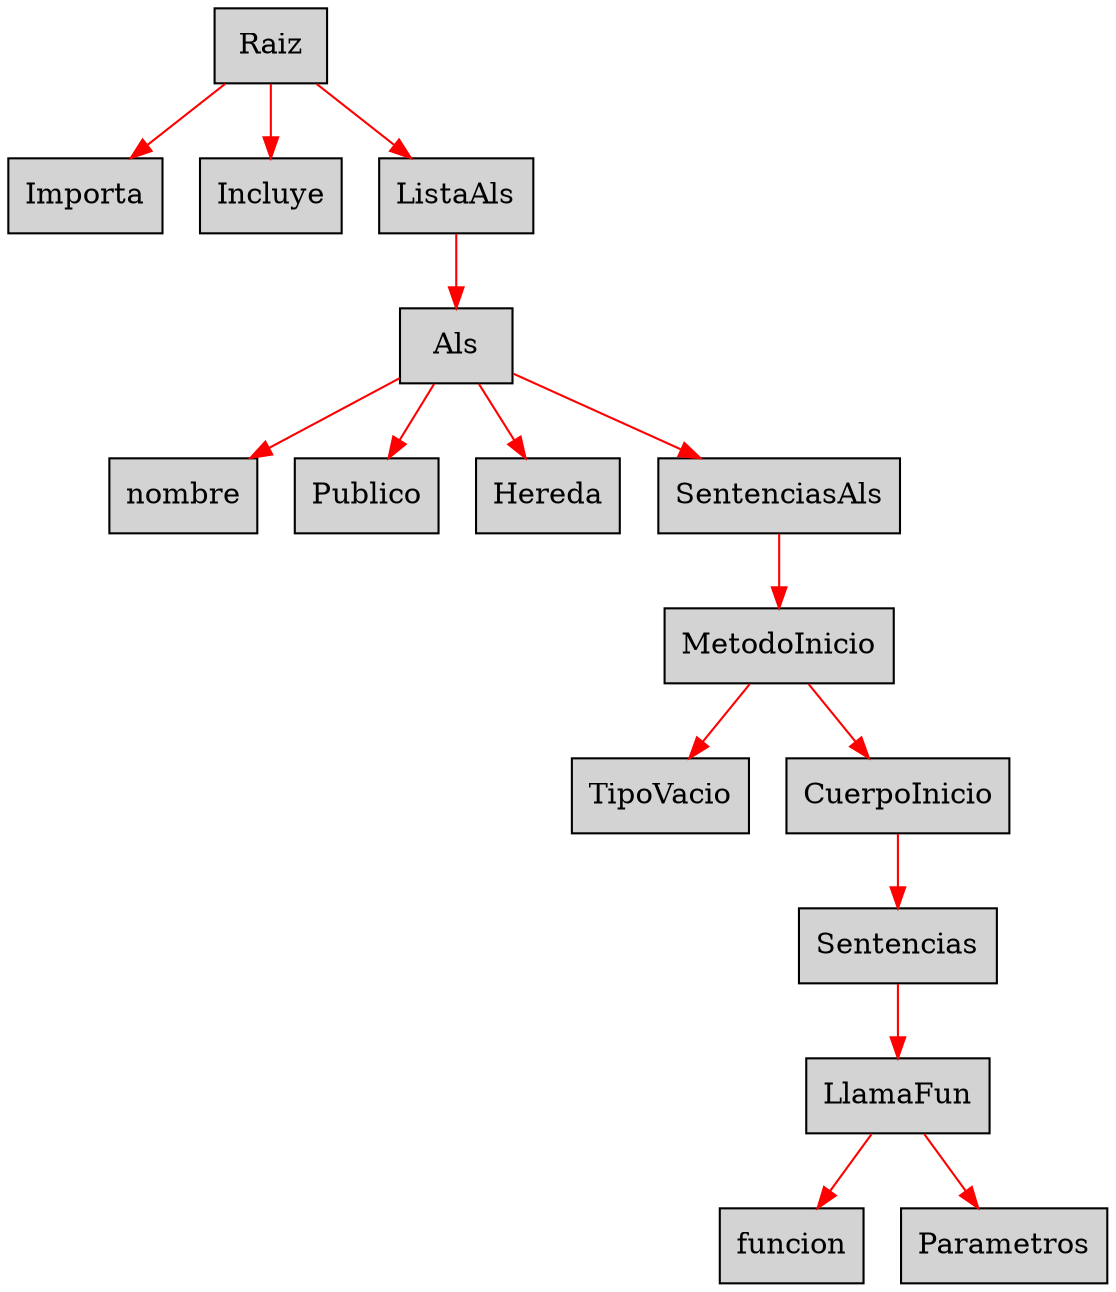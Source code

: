 digraph G {node[shape=box, style=filled]; edge[color=red]
node826990788[label="Raiz"];
 node826990788->node1614856913;node1614856913[label="Importa"];
 node826990788->node31035310;node31035310[label="Incluye"];
 node826990788->node1984827518;node1984827518[label="ListaAls"];
 node1984827518->node283415219;node283415219[label="Als"];
 node283415219->node1985256500;node1985256500[label="nombre"];
 node283415219->node1002293679;node1002293679[label="Publico"];
 node283415219->node1031201606;node1031201606[label="Hereda"];
 node283415219->node162766673;node162766673[label="SentenciasAls"];
 node162766673->node1540622191;node1540622191[label="MetodoInicio"];
 node1540622191->node250694923;node250694923[label="TipoVacio"];
 node1540622191->node68674368;node68674368[label="CuerpoInicio"];
 node68674368->node290176388;node290176388[label="Sentencias"];
 node290176388->node1784623037;node1784623037[label="LlamaFun"];
 node1784623037->node1858256616;node1858256616[label="funcion"];
 node1784623037->node1433685395;node1433685395[label="Parametros"];

}
